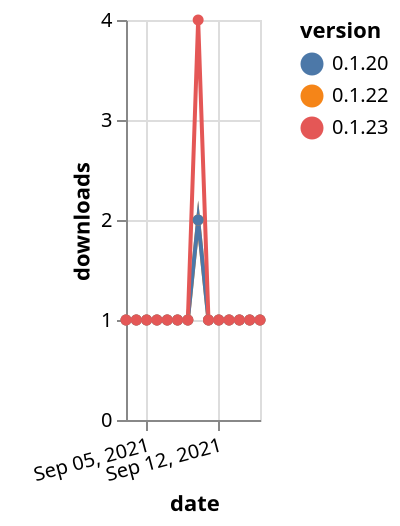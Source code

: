 {"$schema": "https://vega.github.io/schema/vega-lite/v5.json", "description": "A simple bar chart with embedded data.", "data": {"values": [{"date": "2021-09-03", "total": 150, "delta": 1, "version": "0.1.22"}, {"date": "2021-09-04", "total": 151, "delta": 1, "version": "0.1.22"}, {"date": "2021-09-05", "total": 152, "delta": 1, "version": "0.1.22"}, {"date": "2021-09-06", "total": 153, "delta": 1, "version": "0.1.22"}, {"date": "2021-09-07", "total": 154, "delta": 1, "version": "0.1.22"}, {"date": "2021-09-08", "total": 155, "delta": 1, "version": "0.1.22"}, {"date": "2021-09-09", "total": 156, "delta": 1, "version": "0.1.22"}, {"date": "2021-09-10", "total": 158, "delta": 2, "version": "0.1.22"}, {"date": "2021-09-11", "total": 159, "delta": 1, "version": "0.1.22"}, {"date": "2021-09-12", "total": 160, "delta": 1, "version": "0.1.22"}, {"date": "2021-09-13", "total": 161, "delta": 1, "version": "0.1.22"}, {"date": "2021-09-14", "total": 162, "delta": 1, "version": "0.1.22"}, {"date": "2021-09-15", "total": 163, "delta": 1, "version": "0.1.22"}, {"date": "2021-09-16", "total": 164, "delta": 1, "version": "0.1.22"}, {"date": "2021-09-03", "total": 150, "delta": 1, "version": "0.1.20"}, {"date": "2021-09-04", "total": 151, "delta": 1, "version": "0.1.20"}, {"date": "2021-09-05", "total": 152, "delta": 1, "version": "0.1.20"}, {"date": "2021-09-06", "total": 153, "delta": 1, "version": "0.1.20"}, {"date": "2021-09-07", "total": 154, "delta": 1, "version": "0.1.20"}, {"date": "2021-09-08", "total": 155, "delta": 1, "version": "0.1.20"}, {"date": "2021-09-09", "total": 156, "delta": 1, "version": "0.1.20"}, {"date": "2021-09-10", "total": 158, "delta": 2, "version": "0.1.20"}, {"date": "2021-09-11", "total": 159, "delta": 1, "version": "0.1.20"}, {"date": "2021-09-12", "total": 160, "delta": 1, "version": "0.1.20"}, {"date": "2021-09-13", "total": 161, "delta": 1, "version": "0.1.20"}, {"date": "2021-09-14", "total": 162, "delta": 1, "version": "0.1.20"}, {"date": "2021-09-15", "total": 163, "delta": 1, "version": "0.1.20"}, {"date": "2021-09-16", "total": 164, "delta": 1, "version": "0.1.20"}, {"date": "2021-09-03", "total": 139, "delta": 1, "version": "0.1.23"}, {"date": "2021-09-04", "total": 140, "delta": 1, "version": "0.1.23"}, {"date": "2021-09-05", "total": 141, "delta": 1, "version": "0.1.23"}, {"date": "2021-09-06", "total": 142, "delta": 1, "version": "0.1.23"}, {"date": "2021-09-07", "total": 143, "delta": 1, "version": "0.1.23"}, {"date": "2021-09-08", "total": 144, "delta": 1, "version": "0.1.23"}, {"date": "2021-09-09", "total": 145, "delta": 1, "version": "0.1.23"}, {"date": "2021-09-10", "total": 149, "delta": 4, "version": "0.1.23"}, {"date": "2021-09-11", "total": 150, "delta": 1, "version": "0.1.23"}, {"date": "2021-09-12", "total": 151, "delta": 1, "version": "0.1.23"}, {"date": "2021-09-13", "total": 152, "delta": 1, "version": "0.1.23"}, {"date": "2021-09-14", "total": 153, "delta": 1, "version": "0.1.23"}, {"date": "2021-09-15", "total": 154, "delta": 1, "version": "0.1.23"}, {"date": "2021-09-16", "total": 155, "delta": 1, "version": "0.1.23"}]}, "width": "container", "mark": {"type": "line", "point": {"filled": true}}, "encoding": {"x": {"field": "date", "type": "temporal", "timeUnit": "yearmonthdate", "title": "date", "axis": {"labelAngle": -15}}, "y": {"field": "delta", "type": "quantitative", "title": "downloads"}, "color": {"field": "version", "type": "nominal"}, "tooltip": {"field": "delta"}}}